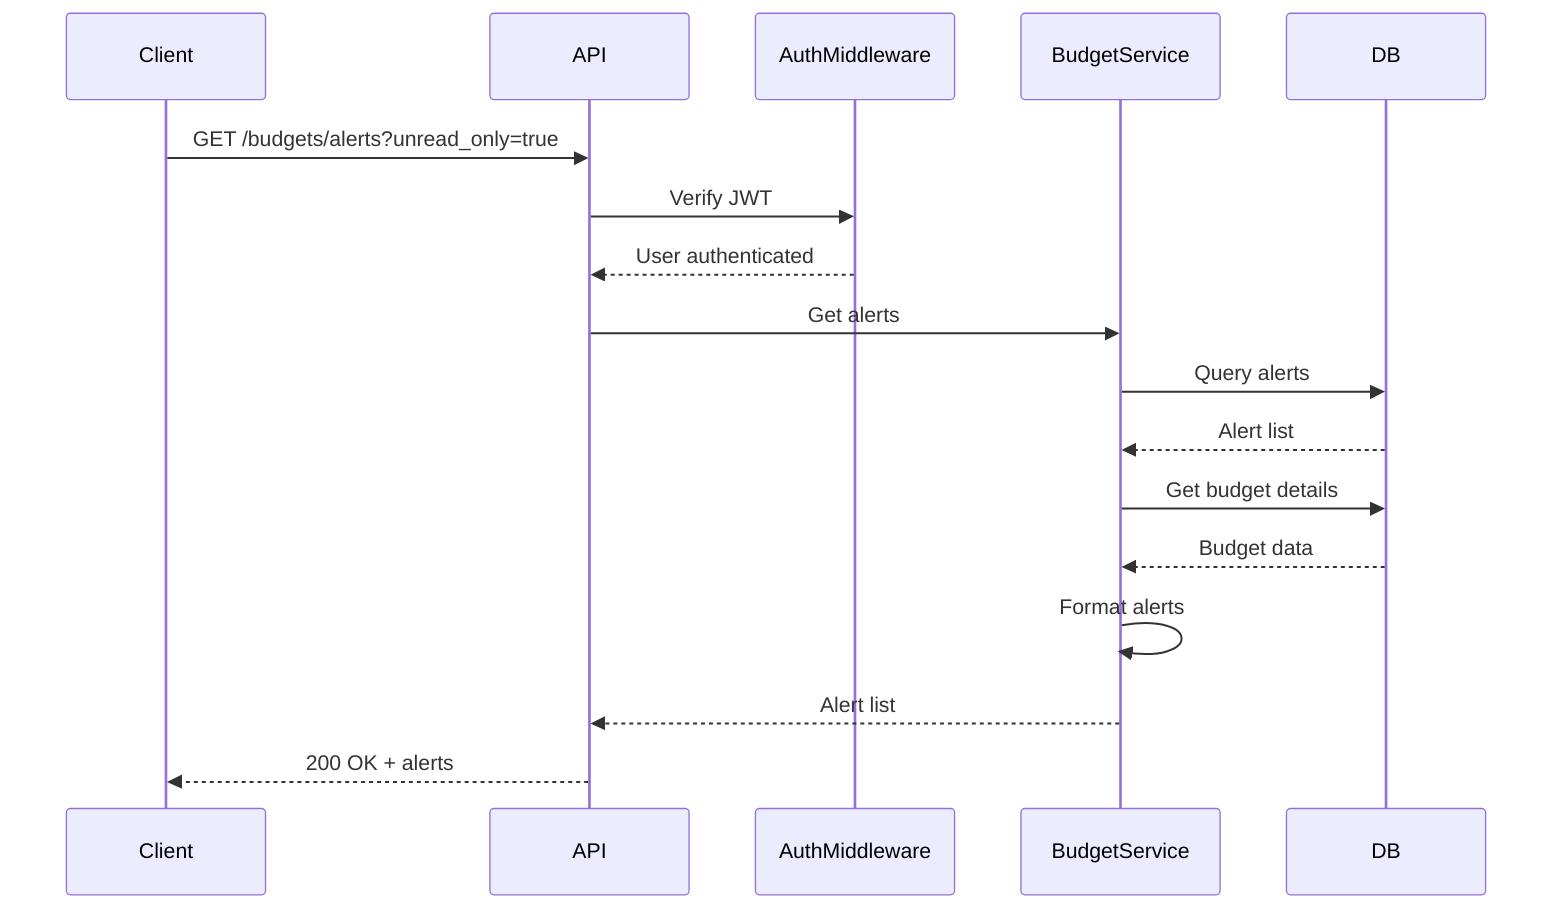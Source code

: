 sequenceDiagram
    participant Client
    participant API
    participant AuthMiddleware
    participant BudgetService
    participant DB
    
    Client->>API: GET /budgets/alerts?unread_only=true
    API->>AuthMiddleware: Verify JWT
    AuthMiddleware-->>API: User authenticated
    API->>BudgetService: Get alerts
    BudgetService->>DB: Query alerts
    DB-->>BudgetService: Alert list
    BudgetService->>DB: Get budget details
    DB-->>BudgetService: Budget data
    BudgetService->>BudgetService: Format alerts
    BudgetService-->>API: Alert list
    API-->>Client: 200 OK + alerts